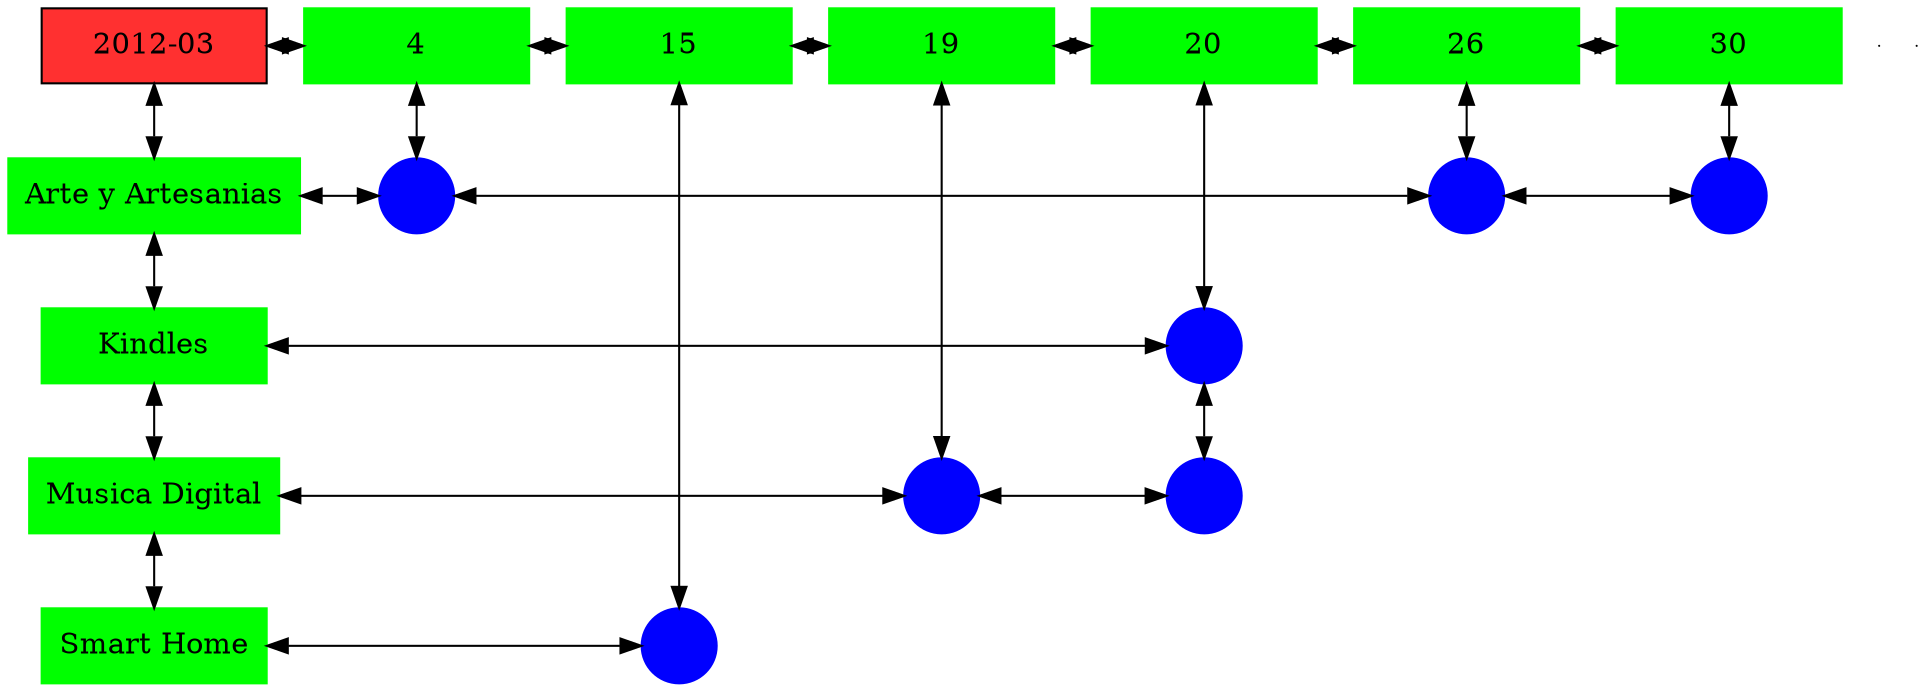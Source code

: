 digraph G{
node[shape="box"];
nodeMt[ label = "2012-03", width = 1.5, style = filled, fillcolor = firebrick1, group = 1 ];
e0[ shape = point, width = 0 ];
e1[ shape = point, width = 0 ];
node0xc00216bd10[label="4",color=green,style =filled,width = 1.5 group=4];
nodeMt->node0xc00216bd10[dir="both"];
{rank=same;nodeMt;node0xc00216bd10;}
node0xc001edbe50[label="15",color=green,style =filled,width = 1.5 group=15];
node0xc00216bd10->node0xc001edbe50[dir="both"];
{rank=same;node0xc00216bd10;node0xc001edbe50;}
node0xc001f042d0[label="19",color=green,style =filled,width = 1.5 group=19];
node0xc001edbe50->node0xc001f042d0[dir="both"];
{rank=same;node0xc001edbe50;node0xc001f042d0;}
node0xc001f662d0[label="20",color=green,style =filled,width = 1.5 group=20];
node0xc001f042d0->node0xc001f662d0[dir="both"];
{rank=same;node0xc001f042d0;node0xc001f662d0;}
node0xc00207ed70[label="26",color=green,style =filled,width = 1.5 group=26];
node0xc001f662d0->node0xc00207ed70[dir="both"];
{rank=same;node0xc001f662d0;node0xc00207ed70;}
node0xc001f66d70[label="30",color=green,style =filled,width = 1.5 group=30];
node0xc00207ed70->node0xc001f66d70[dir="both"];
{rank=same;node0xc00207ed70;node0xc001f66d70;}
node0xc001f66d20[label="Arte y Artesanias",color=green,style =filled width = 1.5 group=1];
node0xc00216d700[label="",color=blue,style =filled, width = 0.5 group=4 shape=circle];
node0xc001f66d20->node0xc00216d700[dir="both"];
{rank=same;node0xc001f66d20;node0xc00216d700;}
node0xc00207b100[label="",color=blue,style =filled, width = 0.5 group=26 shape=circle];
node0xc00216d700->node0xc00207b100[dir="both"];
{rank=same;node0xc00207b100;node0xc00216d700;}
node0xc001f5bf00[label="",color=blue,style =filled, width = 0.5 group=30 shape=circle];
node0xc00207b100->node0xc001f5bf00[dir="both"];
{rank=same;node0xc001f5bf00;node0xc00207b100;}
node0xc001f66280[label="Kindles",color=green,style =filled width = 1.5 group=1];
node0xc001f5b800[label="",color=blue,style =filled, width = 0.5 group=20 shape=circle];
node0xc001f66280->node0xc001f5b800[dir="both"];
{rank=same;node0xc001f66280;node0xc001f5b800;}
node0xc001f04280[label="Musica Digital",color=green,style =filled width = 1.5 group=1];
node0xc00212ae80[label="",color=blue,style =filled, width = 0.5 group=19 shape=circle];
node0xc001f04280->node0xc00212ae80[dir="both"];
{rank=same;node0xc001f04280;node0xc00212ae80;}
node0xc0021c2900[label="",color=blue,style =filled, width = 0.5 group=20 shape=circle];
node0xc00212ae80->node0xc0021c2900[dir="both"];
{rank=same;node0xc0021c2900;node0xc00212ae80;}
node0xc001edbe00[label="Smart Home",color=green,style =filled width = 1.5 group=1];
node0xc001ed3f80[label="",color=blue,style =filled, width = 0.5 group=15 shape=circle];
node0xc001edbe00->node0xc001ed3f80[dir="both"];
{rank=same;node0xc001edbe00;node0xc001ed3f80;}
node0xc00216bd10->node0xc00216d700[dir="both"];
node0xc001edbe50->node0xc001ed3f80[dir="both"];
node0xc001f042d0->node0xc00212ae80[dir="both"];
node0xc001f662d0->node0xc001f5b800[dir="both"];
node0xc001f5b800->node0xc0021c2900[dir="both"];
node0xc00207ed70->node0xc00207b100[dir="both"];
node0xc001f66d70->node0xc001f5bf00[dir="both"];
nodeMt->node0xc001f66d20[dir="both"];
node0xc001f66d20->node0xc001f66280[dir="both"];
node0xc001f66280->node0xc001f04280[dir="both"];
node0xc001f04280->node0xc001edbe00[dir="both"];
}
